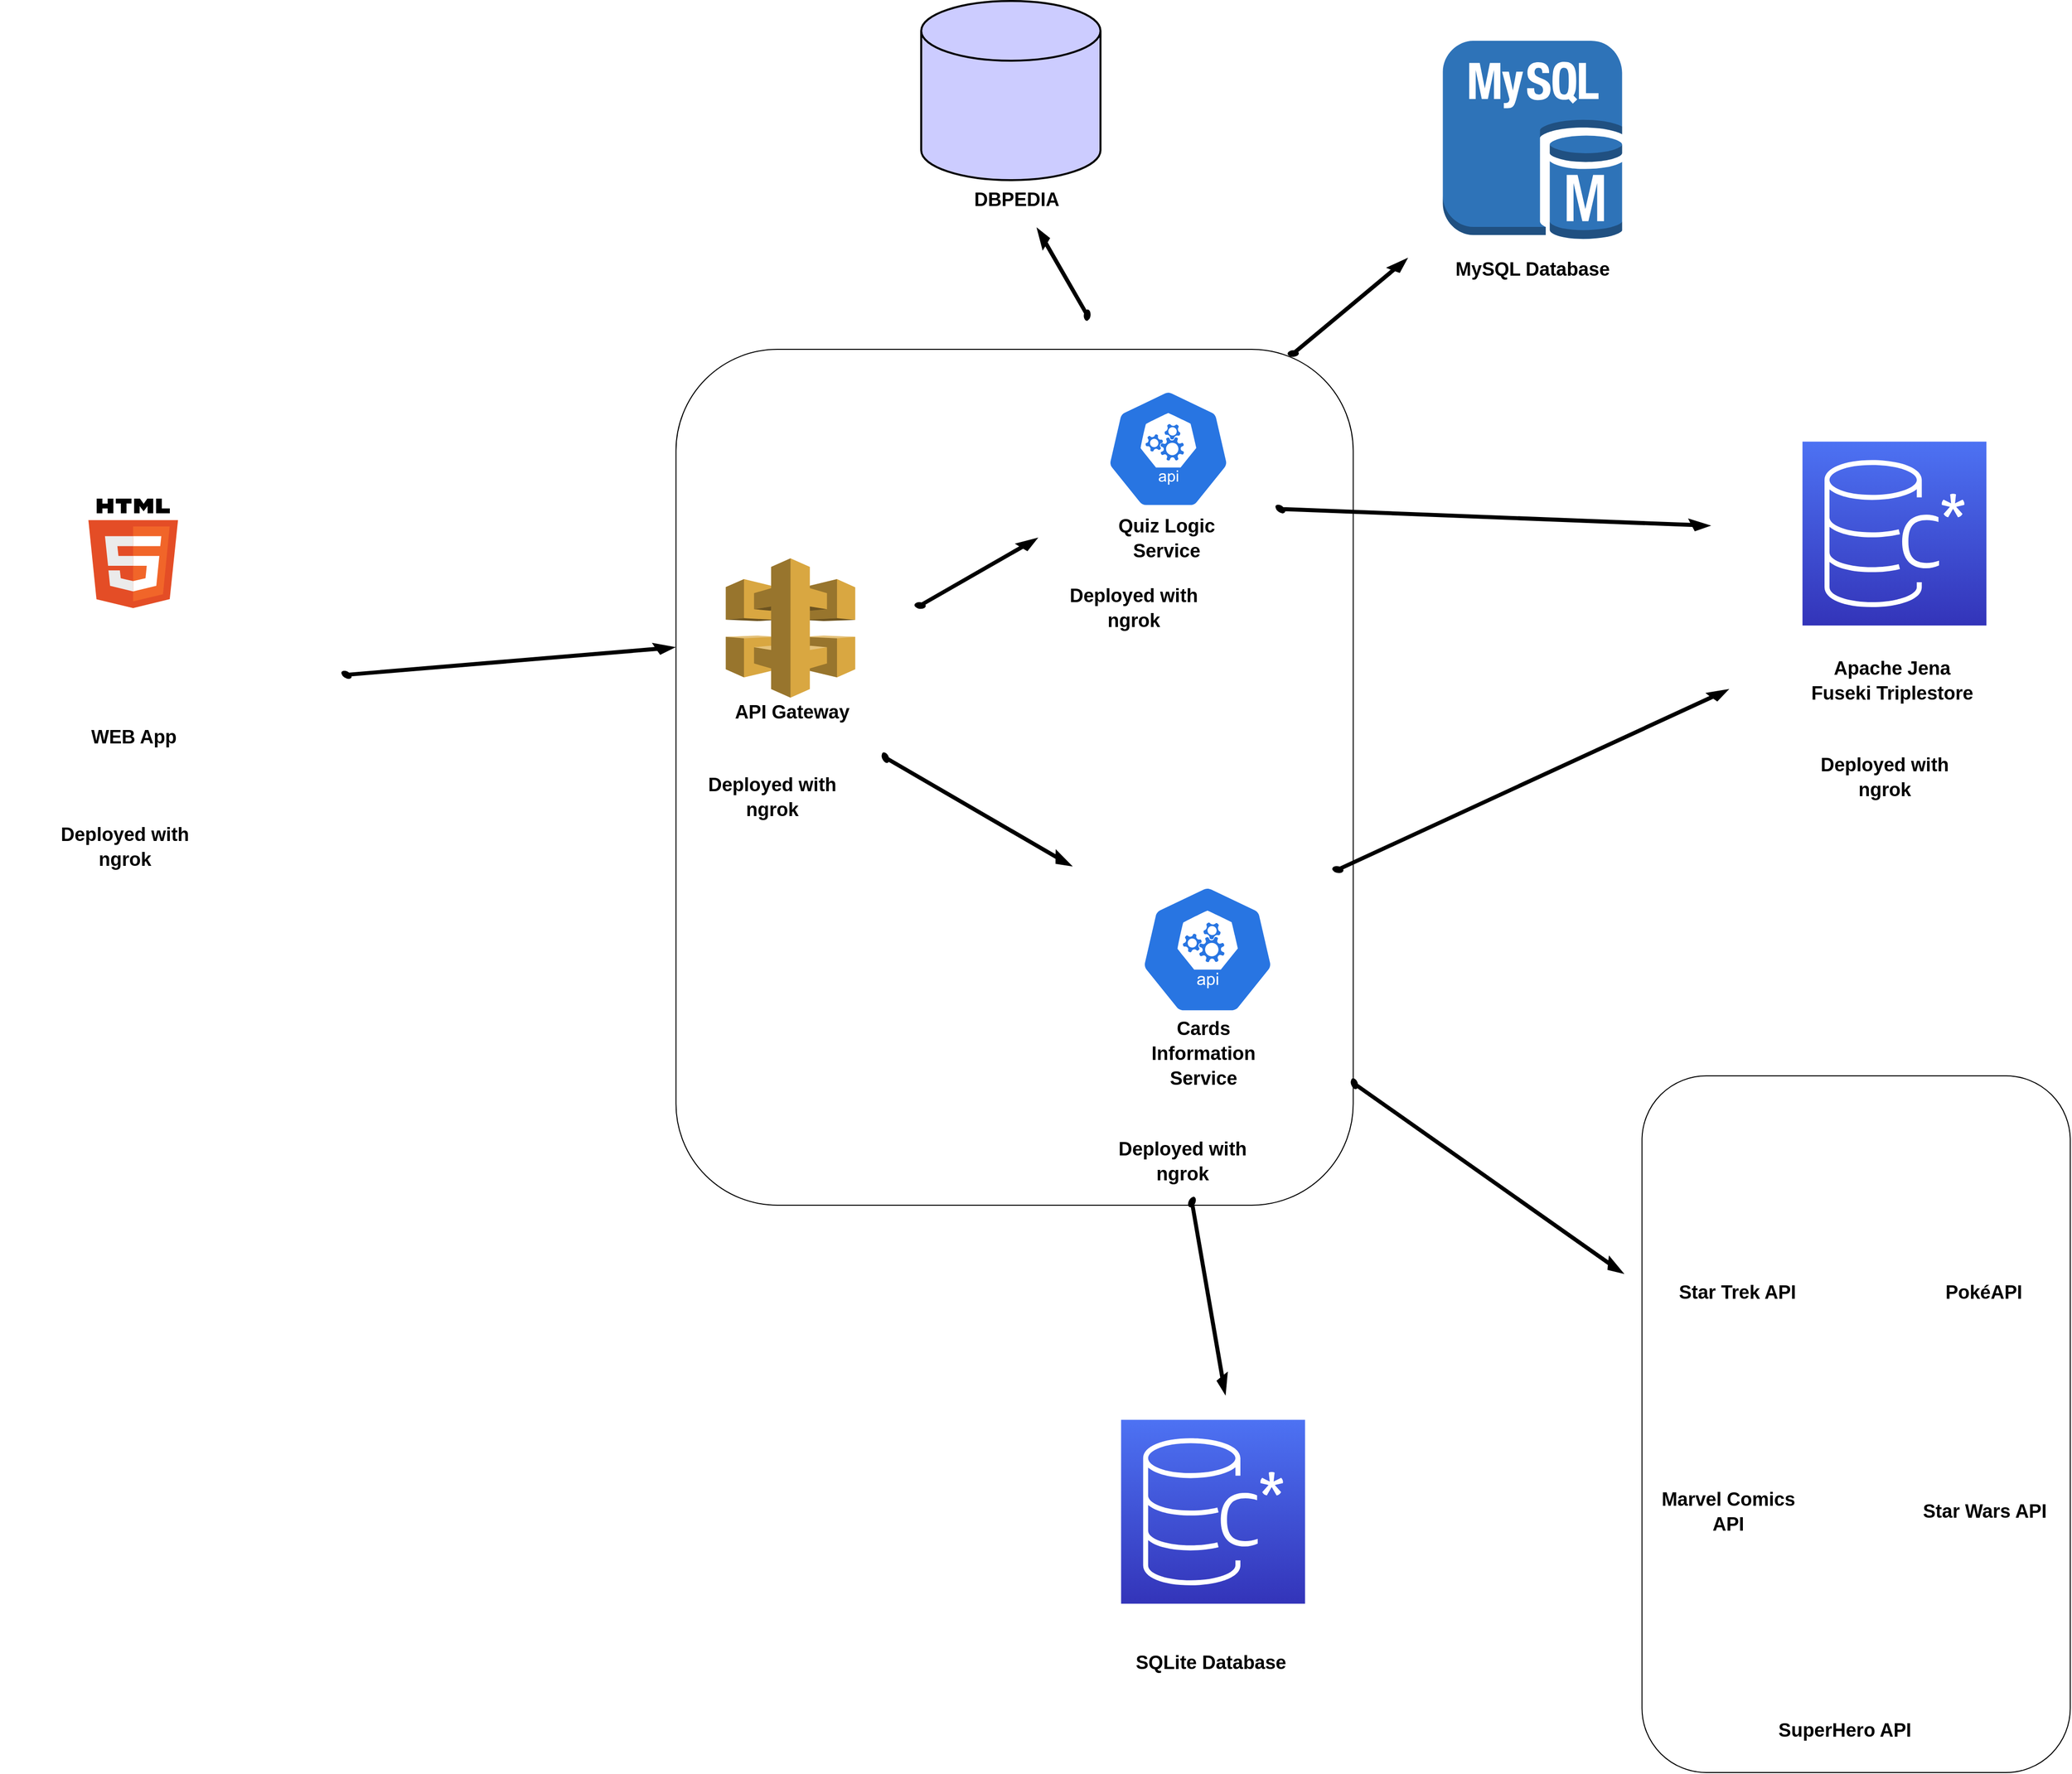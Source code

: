 <mxfile version="20.8.2" type="device"><diagram id="Mt4nswcVBUmeNhiwabmK" name="Page-1"><mxGraphModel dx="2625" dy="245" grid="1" gridSize="10" guides="1" tooltips="1" connect="1" arrows="1" fold="1" page="1" pageScale="1" pageWidth="850" pageHeight="1100" math="0" shadow="0"><root><mxCell id="0"/><mxCell id="1" parent="0"/><mxCell id="g9ZADypqhg6QLtiGfoFn-1" value="" style="outlineConnect=0;dashed=0;verticalLabelPosition=bottom;verticalAlign=top;align=center;html=1;shape=mxgraph.aws3.api_gateway;fillColor=#D9A741;gradientColor=none;" vertex="1" parent="1"><mxGeometry x="878.75" y="1860" width="130" height="140" as="geometry"/></mxCell><mxCell id="g9ZADypqhg6QLtiGfoFn-2" value="" style="verticalLabelPosition=bottom;html=1;verticalAlign=top;strokeWidth=1;align=center;outlineConnect=0;dashed=0;outlineConnect=0;shape=mxgraph.aws3d.arrowNE;fillColor=#000000;aspect=fixed;" vertex="1" parent="1"><mxGeometry x="1068.75" y="1840" width="122.5" height="70" as="geometry"/></mxCell><mxCell id="g9ZADypqhg6QLtiGfoFn-3" value="" style="sketch=0;html=1;dashed=0;whitespace=wrap;fillColor=#2875E2;strokeColor=#ffffff;points=[[0.005,0.63,0],[0.1,0.2,0],[0.9,0.2,0],[0.5,0,0],[0.995,0.63,0],[0.72,0.99,0],[0.5,1,0],[0.28,0.99,0]];verticalLabelPosition=bottom;align=center;verticalAlign=top;shape=mxgraph.kubernetes.icon;prIcon=api" vertex="1" parent="1"><mxGeometry x="1237.5" y="1690" width="171.25" height="120" as="geometry"/></mxCell><mxCell id="g9ZADypqhg6QLtiGfoFn-4" value="" style="verticalLabelPosition=bottom;html=1;verticalAlign=top;strokeWidth=1;align=center;outlineConnect=0;dashed=0;outlineConnect=0;shape=mxgraph.aws3d.arrowNE;fillColor=#000000;aspect=fixed;rotation=60;" vertex="1" parent="1"><mxGeometry x="1033.75" y="2058" width="192.5" height="110" as="geometry"/></mxCell><mxCell id="g9ZADypqhg6QLtiGfoFn-5" value="" style="sketch=0;html=1;dashed=0;whitespace=wrap;fillColor=#2875E2;strokeColor=#ffffff;points=[[0.005,0.63,0],[0.1,0.2,0],[0.9,0.2,0],[0.5,0,0],[0.995,0.63,0],[0.72,0.99,0],[0.5,1,0],[0.28,0.99,0]];verticalLabelPosition=bottom;align=center;verticalAlign=top;shape=mxgraph.kubernetes.icon;prIcon=api" vertex="1" parent="1"><mxGeometry x="1288.75" y="2188" width="147.5" height="130" as="geometry"/></mxCell><mxCell id="g9ZADypqhg6QLtiGfoFn-6" value="&lt;h2 style=&quot;line-height: 130%; font-size: 19px;&quot;&gt;&lt;font style=&quot;font-size: 19px;&quot;&gt;Quiz Logic Service&lt;/font&gt;&lt;/h2&gt;" style="text;html=1;strokeColor=none;fillColor=none;align=center;verticalAlign=middle;whiteSpace=wrap;rounded=0;" vertex="1" parent="1"><mxGeometry x="1245" y="1800" width="152.5" height="80" as="geometry"/></mxCell><mxCell id="g9ZADypqhg6QLtiGfoFn-7" value="&lt;h2 style=&quot;line-height: 130%; font-size: 19px;&quot;&gt;&lt;font style=&quot;font-size: 19px;&quot;&gt;Cards Information Service&lt;/font&gt;&lt;/h2&gt;" style="text;html=1;strokeColor=none;fillColor=none;align=center;verticalAlign=middle;whiteSpace=wrap;rounded=0;" vertex="1" parent="1"><mxGeometry x="1281.75" y="2318" width="152.5" height="80" as="geometry"/></mxCell><mxCell id="g9ZADypqhg6QLtiGfoFn-8" value="&lt;h2 style=&quot;line-height: 130%; font-size: 19px;&quot;&gt;API Gateway&lt;/h2&gt;" style="text;html=1;strokeColor=none;fillColor=none;align=center;verticalAlign=middle;whiteSpace=wrap;rounded=0;" vertex="1" parent="1"><mxGeometry x="868.75" y="1975" width="152.5" height="80" as="geometry"/></mxCell><mxCell id="g9ZADypqhg6QLtiGfoFn-9" value="" style="outlineConnect=0;dashed=0;verticalLabelPosition=bottom;verticalAlign=top;align=center;html=1;shape=mxgraph.aws3.mysql_db_instance;fillColor=#2E73B8;gradientColor=none;fontSize=19;" vertex="1" parent="1"><mxGeometry x="1598.75" y="1340" width="180" height="200" as="geometry"/></mxCell><mxCell id="g9ZADypqhg6QLtiGfoFn-10" value="&lt;h2 style=&quot;line-height: 130%; font-size: 19px;&quot;&gt;MySQL Database&lt;br&gt;&lt;/h2&gt;" style="text;html=1;strokeColor=none;fillColor=none;align=center;verticalAlign=middle;whiteSpace=wrap;rounded=0;" vertex="1" parent="1"><mxGeometry x="1598.75" y="1530" width="180" height="80" as="geometry"/></mxCell><mxCell id="g9ZADypqhg6QLtiGfoFn-11" value="" style="dashed=0;outlineConnect=0;html=1;align=center;labelPosition=center;verticalLabelPosition=bottom;verticalAlign=top;shape=mxgraph.weblogos.html5;fontSize=19;fillColor=#000000;" vertex="1" parent="1"><mxGeometry x="238.75" y="1800" width="90" height="110" as="geometry"/></mxCell><mxCell id="g9ZADypqhg6QLtiGfoFn-12" value="" style="shape=image;html=1;verticalAlign=top;verticalLabelPosition=bottom;labelBackgroundColor=#ffffff;imageAspect=0;aspect=fixed;image=https://cdn1.iconfinder.com/data/icons/bootstrap-vol-3/16/filetype-css-128.png;fontSize=19;fillColor=#000000;" vertex="1" parent="1"><mxGeometry x="338.75" y="1850" width="90" height="90" as="geometry"/></mxCell><mxCell id="g9ZADypqhg6QLtiGfoFn-13" value="" style="shape=image;html=1;verticalAlign=top;verticalLabelPosition=bottom;labelBackgroundColor=#ffffff;imageAspect=0;aspect=fixed;image=https://cdn4.iconfinder.com/data/icons/scripting-and-programming-languages/512/js-128.png;fontSize=19;fillColor=#000000;" vertex="1" parent="1"><mxGeometry x="258.75" y="1940" width="80" height="80" as="geometry"/></mxCell><mxCell id="g9ZADypqhg6QLtiGfoFn-14" value="" style="shape=image;html=1;verticalAlign=top;verticalLabelPosition=bottom;labelBackgroundColor=#ffffff;imageAspect=0;aspect=fixed;image=https://cdn0.iconfinder.com/data/icons/super-batman/24/3151604_-_action_avengers_book_comic_marvel_movie-128.png;fontSize=19;fillColor=#000000;" vertex="1" parent="1"><mxGeometry x="1821" y="2648" width="128" height="128" as="geometry"/></mxCell><mxCell id="g9ZADypqhg6QLtiGfoFn-15" value="" style="shape=image;html=1;verticalAlign=top;verticalLabelPosition=bottom;labelBackgroundColor=#ffffff;imageAspect=0;aspect=fixed;image=https://cdn0.iconfinder.com/data/icons/pokemon-go-vol-2/135/_pikachu-128.png;fontSize=19;fillColor=#000000;" vertex="1" parent="1"><mxGeometry x="2078.75" y="2426" width="128" height="128" as="geometry"/></mxCell><mxCell id="g9ZADypqhg6QLtiGfoFn-16" value="" style="shape=image;html=1;verticalAlign=top;verticalLabelPosition=bottom;labelBackgroundColor=#ffffff;imageAspect=0;aspect=fixed;image=https://cdn0.iconfinder.com/data/icons/super-batman/24/3151557_-_geek_logo_movie_star_trek-128.png;fontSize=19;fillColor=#000000;" vertex="1" parent="1"><mxGeometry x="1821" y="2426" width="140" height="140" as="geometry"/></mxCell><mxCell id="g9ZADypqhg6QLtiGfoFn-17" value="" style="shape=image;html=1;verticalAlign=top;verticalLabelPosition=bottom;labelBackgroundColor=#ffffff;imageAspect=0;aspect=fixed;image=https://cdn0.iconfinder.com/data/icons/super-batman/24/3151564_-_droid_r2d2_robot_star_wars-128.png;fontSize=19;fillColor=#000000;" vertex="1" parent="1"><mxGeometry x="2078.75" y="2650" width="128" height="128" as="geometry"/></mxCell><mxCell id="g9ZADypqhg6QLtiGfoFn-18" value="&lt;h2 style=&quot;line-height: 130%; font-size: 19px;&quot;&gt;Marvel Comics API&lt;/h2&gt;" style="text;html=1;strokeColor=none;fillColor=none;align=center;verticalAlign=middle;whiteSpace=wrap;rounded=0;" vertex="1" parent="1"><mxGeometry x="1808.75" y="2778" width="152.5" height="80" as="geometry"/></mxCell><mxCell id="g9ZADypqhg6QLtiGfoFn-19" value="&lt;h2 style=&quot;line-height: 130%; font-size: 19px;&quot;&gt;&amp;nbsp;Star Trek API&lt;/h2&gt;" style="text;html=1;strokeColor=none;fillColor=none;align=center;verticalAlign=middle;whiteSpace=wrap;rounded=0;" vertex="1" parent="1"><mxGeometry x="1814.75" y="2558" width="154" height="80" as="geometry"/></mxCell><mxCell id="g9ZADypqhg6QLtiGfoFn-20" value="&lt;h2 style=&quot;line-height: 130%; font-size: 19px;&quot;&gt;PokéAPI&lt;/h2&gt;" style="text;html=1;strokeColor=none;fillColor=none;align=center;verticalAlign=middle;whiteSpace=wrap;rounded=0;" vertex="1" parent="1"><mxGeometry x="2064.75" y="2558" width="154" height="80" as="geometry"/></mxCell><mxCell id="g9ZADypqhg6QLtiGfoFn-21" value="&lt;h2 style=&quot;line-height: 130%; font-size: 19px;&quot;&gt;Star Wars API&lt;/h2&gt;" style="text;html=1;strokeColor=none;fillColor=none;align=center;verticalAlign=middle;whiteSpace=wrap;rounded=0;" vertex="1" parent="1"><mxGeometry x="2065.75" y="2778" width="154" height="80" as="geometry"/></mxCell><mxCell id="g9ZADypqhg6QLtiGfoFn-22" value="" style="rounded=1;whiteSpace=wrap;html=1;fontSize=19;fillColor=none;" vertex="1" parent="1"><mxGeometry x="1798.75" y="2380" width="430" height="700" as="geometry"/></mxCell><mxCell id="g9ZADypqhg6QLtiGfoFn-23" value="" style="rounded=1;whiteSpace=wrap;html=1;fontSize=19;fillColor=none;" vertex="1" parent="1"><mxGeometry x="828.75" y="1650" width="680" height="860" as="geometry"/></mxCell><mxCell id="g9ZADypqhg6QLtiGfoFn-24" value="&lt;h2 style=&quot;line-height: 130%; font-size: 19px;&quot;&gt;Apache Jena Fuseki Triplestore&lt;/h2&gt;" style="text;html=1;strokeColor=none;fillColor=none;align=center;verticalAlign=middle;whiteSpace=wrap;rounded=0;" vertex="1" parent="1"><mxGeometry x="1959.88" y="1943.12" width="180" height="80" as="geometry"/></mxCell><mxCell id="g9ZADypqhg6QLtiGfoFn-25" value="&lt;h2 style=&quot;line-height: 130%; font-size: 19px;&quot;&gt;WEB App&lt;br&gt;&lt;/h2&gt;" style="text;html=1;strokeColor=none;fillColor=none;align=center;verticalAlign=middle;whiteSpace=wrap;rounded=0;" vertex="1" parent="1"><mxGeometry x="207.5" y="2000" width="152.5" height="80" as="geometry"/></mxCell><mxCell id="g9ZADypqhg6QLtiGfoFn-26" value="" style="strokeWidth=2;html=1;shape=mxgraph.flowchart.database;whiteSpace=wrap;fillColor=#CCCCFF;" vertex="1" parent="1"><mxGeometry x="1075" y="1300" width="180" height="180" as="geometry"/></mxCell><mxCell id="g9ZADypqhg6QLtiGfoFn-27" value="&lt;h2 style=&quot;line-height: 130%; font-size: 19px;&quot;&gt;DBPEDIA&lt;/h2&gt;" style="text;html=1;strokeColor=none;fillColor=none;align=center;verticalAlign=middle;whiteSpace=wrap;rounded=0;" vertex="1" parent="1"><mxGeometry x="1081.25" y="1460" width="180" height="80" as="geometry"/></mxCell><mxCell id="g9ZADypqhg6QLtiGfoFn-28" value="" style="verticalLabelPosition=bottom;html=1;verticalAlign=top;strokeWidth=1;align=center;outlineConnect=0;dashed=0;outlineConnect=0;shape=mxgraph.aws3d.arrowNE;fillColor=#000000;aspect=fixed;rotation=-90;" vertex="1" parent="1"><mxGeometry x="1171.87" y="1548.38" width="92.12" height="52.64" as="geometry"/></mxCell><mxCell id="g9ZADypqhg6QLtiGfoFn-29" value="" style="verticalLabelPosition=bottom;html=1;verticalAlign=top;strokeWidth=1;align=center;outlineConnect=0;dashed=0;outlineConnect=0;shape=mxgraph.aws3d.arrowNE;fillColor=#000000;aspect=fixed;rotation=5;" vertex="1" parent="1"><mxGeometry x="1496.75" y="1975" width="379.54" height="216.87" as="geometry"/></mxCell><mxCell id="g9ZADypqhg6QLtiGfoFn-30" value="" style="verticalLabelPosition=bottom;html=1;verticalAlign=top;strokeWidth=1;align=center;outlineConnect=0;dashed=0;outlineConnect=0;shape=mxgraph.aws3d.arrowNE;fillColor=#000000;aspect=fixed;rotation=65;" vertex="1" parent="1"><mxGeometry x="1496.75" y="2398" width="291.68" height="166.66" as="geometry"/></mxCell><mxCell id="g9ZADypqhg6QLtiGfoFn-31" value="" style="shape=image;html=1;verticalAlign=top;verticalLabelPosition=bottom;labelBackgroundColor=#ffffff;imageAspect=0;aspect=fixed;image=https://cdn2.iconfinder.com/data/icons/essential-web-5/50/placeholder-dash-dot-disapear-frame-128.png" vertex="1" parent="1"><mxGeometry x="150" y="1770" width="330" height="330" as="geometry"/></mxCell><mxCell id="g9ZADypqhg6QLtiGfoFn-32" value="&lt;h2 style=&quot;line-height: 130%; font-size: 19px;&quot;&gt;Deployed with ngrok&lt;br&gt;&lt;/h2&gt;" style="text;html=1;strokeColor=none;fillColor=none;align=center;verticalAlign=middle;whiteSpace=wrap;rounded=0;" vertex="1" parent="1"><mxGeometry x="198.75" y="2110" width="152.5" height="80" as="geometry"/></mxCell><mxCell id="g9ZADypqhg6QLtiGfoFn-33" value="" style="shape=image;html=1;verticalAlign=top;verticalLabelPosition=bottom;labelBackgroundColor=#ffffff;imageAspect=0;aspect=fixed;image=https://cdn2.iconfinder.com/data/icons/essential-web-5/50/placeholder-dash-dot-disapear-frame-128.png" vertex="1" parent="1"><mxGeometry x="838.75" y="1845" width="210" height="210" as="geometry"/></mxCell><mxCell id="g9ZADypqhg6QLtiGfoFn-34" value="&lt;h2 style=&quot;line-height: 130%; font-size: 19px;&quot;&gt;Deployed with ngrok&lt;br&gt;&lt;/h2&gt;" style="text;html=1;strokeColor=none;fillColor=none;align=center;verticalAlign=middle;whiteSpace=wrap;rounded=0;" vertex="1" parent="1"><mxGeometry x="848.75" y="2060" width="152.5" height="80" as="geometry"/></mxCell><mxCell id="g9ZADypqhg6QLtiGfoFn-35" value="" style="shape=image;html=1;verticalAlign=top;verticalLabelPosition=bottom;labelBackgroundColor=#ffffff;imageAspect=0;aspect=fixed;image=https://cdn2.iconfinder.com/data/icons/essential-web-5/50/placeholder-dash-dot-disapear-frame-128.png" vertex="1" parent="1"><mxGeometry x="1218.75" y="1680" width="200" height="200" as="geometry"/></mxCell><mxCell id="g9ZADypqhg6QLtiGfoFn-36" value="&lt;h2 style=&quot;line-height: 130%; font-size: 19px;&quot;&gt;Deployed with ngrok&lt;br&gt;&lt;/h2&gt;" style="text;html=1;strokeColor=none;fillColor=none;align=center;verticalAlign=middle;whiteSpace=wrap;rounded=0;" vertex="1" parent="1"><mxGeometry x="1211.75" y="1870" width="152.5" height="80" as="geometry"/></mxCell><mxCell id="g9ZADypqhg6QLtiGfoFn-37" value="" style="shape=image;html=1;verticalAlign=top;verticalLabelPosition=bottom;labelBackgroundColor=#ffffff;imageAspect=0;aspect=fixed;image=https://cdn2.iconfinder.com/data/icons/essential-web-5/50/placeholder-dash-dot-disapear-frame-128.png" vertex="1" parent="1"><mxGeometry x="1228.75" y="2168" width="260" height="260" as="geometry"/></mxCell><mxCell id="g9ZADypqhg6QLtiGfoFn-38" value="&lt;h2 style=&quot;line-height: 130%; font-size: 19px;&quot;&gt;Deployed with ngrok&lt;br&gt;&lt;/h2&gt;" style="text;html=1;strokeColor=none;fillColor=none;align=center;verticalAlign=middle;whiteSpace=wrap;rounded=0;" vertex="1" parent="1"><mxGeometry x="1261.25" y="2426" width="152.5" height="80" as="geometry"/></mxCell><mxCell id="g9ZADypqhg6QLtiGfoFn-39" value="" style="shape=image;html=1;verticalAlign=top;verticalLabelPosition=bottom;labelBackgroundColor=#ffffff;imageAspect=0;aspect=fixed;image=https://cdn2.iconfinder.com/data/icons/superhero-neon-circle/64/2-superhero-128.png" vertex="1" parent="1"><mxGeometry x="1936.75" y="2870" width="128" height="128" as="geometry"/></mxCell><mxCell id="g9ZADypqhg6QLtiGfoFn-40" value="&lt;h2 style=&quot;line-height: 130%; font-size: 19px;&quot;&gt;SuperHero API&lt;/h2&gt;" style="text;html=1;strokeColor=none;fillColor=none;align=center;verticalAlign=middle;whiteSpace=wrap;rounded=0;" vertex="1" parent="1"><mxGeometry x="1926.25" y="2998" width="152.5" height="80" as="geometry"/></mxCell><mxCell id="g9ZADypqhg6QLtiGfoFn-41" value="" style="sketch=0;points=[[0,0,0],[0.25,0,0],[0.5,0,0],[0.75,0,0],[1,0,0],[0,1,0],[0.25,1,0],[0.5,1,0],[0.75,1,0],[1,1,0],[0,0.25,0],[0,0.5,0],[0,0.75,0],[1,0.25,0],[1,0.5,0],[1,0.75,0]];outlineConnect=0;fontColor=#232F3E;gradientColor=#4D72F3;gradientDirection=north;fillColor=#3334B9;strokeColor=#ffffff;dashed=0;verticalLabelPosition=bottom;verticalAlign=top;align=center;html=1;fontSize=12;fontStyle=0;aspect=fixed;shape=mxgraph.aws4.resourceIcon;resIcon=mxgraph.aws4.managed_apache_cassandra_service;" vertex="1" parent="1"><mxGeometry x="1275.71" y="2725.66" width="184.68" height="184.68" as="geometry"/></mxCell><mxCell id="g9ZADypqhg6QLtiGfoFn-42" value="" style="verticalLabelPosition=bottom;html=1;verticalAlign=top;strokeWidth=1;align=center;outlineConnect=0;dashed=0;outlineConnect=0;shape=mxgraph.aws3d.arrowNE;fillColor=#000000;aspect=fixed;rotation=-10;" vertex="1" parent="1"><mxGeometry x="1436.25" y="1570" width="134.17" height="76.66" as="geometry"/></mxCell><mxCell id="g9ZADypqhg6QLtiGfoFn-43" value="&lt;h2 style=&quot;line-height: 130%; font-size: 19px;&quot;&gt;SQLite Database&lt;br&gt;&lt;/h2&gt;" style="text;html=1;strokeColor=none;fillColor=none;align=center;verticalAlign=middle;whiteSpace=wrap;rounded=0;" vertex="1" parent="1"><mxGeometry x="1275.71" y="2930" width="180" height="80" as="geometry"/></mxCell><mxCell id="g9ZADypqhg6QLtiGfoFn-44" value="" style="sketch=0;points=[[0,0,0],[0.25,0,0],[0.5,0,0],[0.75,0,0],[1,0,0],[0,1,0],[0.25,1,0],[0.5,1,0],[0.75,1,0],[1,1,0],[0,0.25,0],[0,0.5,0],[0,0.75,0],[1,0.25,0],[1,0.5,0],[1,0.75,0]];outlineConnect=0;fontColor=#232F3E;gradientColor=#4D72F3;gradientDirection=north;fillColor=#3334B9;strokeColor=#ffffff;dashed=0;verticalLabelPosition=bottom;verticalAlign=top;align=center;html=1;fontSize=12;fontStyle=0;aspect=fixed;shape=mxgraph.aws4.resourceIcon;resIcon=mxgraph.aws4.managed_apache_cassandra_service;" vertex="1" parent="1"><mxGeometry x="1959.88" y="1742.78" width="184.68" height="184.68" as="geometry"/></mxCell><mxCell id="g9ZADypqhg6QLtiGfoFn-45" value="" style="verticalLabelPosition=bottom;html=1;verticalAlign=top;strokeWidth=1;align=center;outlineConnect=0;dashed=0;outlineConnect=0;shape=mxgraph.aws3d.arrowNE;fillColor=#000000;aspect=fixed;rotation=110;" vertex="1" parent="1"><mxGeometry x="1275.71" y="2550.46" width="175.02" height="100" as="geometry"/></mxCell><mxCell id="g9ZADypqhg6QLtiGfoFn-46" value="" style="verticalLabelPosition=bottom;html=1;verticalAlign=top;strokeWidth=1;align=center;outlineConnect=0;dashed=0;outlineConnect=0;shape=mxgraph.aws3d.arrowNE;fillColor=#000000;aspect=fixed;rotation=25;" vertex="1" parent="1"><mxGeometry x="513.75" y="1880" width="291.68" height="166.66" as="geometry"/></mxCell><mxCell id="g9ZADypqhg6QLtiGfoFn-48" value="" style="shape=image;html=1;verticalAlign=top;verticalLabelPosition=bottom;labelBackgroundColor=#ffffff;imageAspect=0;aspect=fixed;image=https://cdn2.iconfinder.com/data/icons/essential-web-5/50/placeholder-dash-dot-disapear-frame-128.png" vertex="1" parent="1"><mxGeometry x="1880" y="1700.12" width="339.75" height="339.75" as="geometry"/></mxCell><mxCell id="g9ZADypqhg6QLtiGfoFn-49" value="&lt;h2 style=&quot;line-height: 130%; font-size: 19px;&quot;&gt;Deployed with ngrok&lt;br&gt;&lt;/h2&gt;" style="text;html=1;strokeColor=none;fillColor=none;align=center;verticalAlign=middle;whiteSpace=wrap;rounded=0;" vertex="1" parent="1"><mxGeometry x="1965.88" y="2039.87" width="152.5" height="80" as="geometry"/></mxCell><mxCell id="g9ZADypqhg6QLtiGfoFn-50" value="" style="verticalLabelPosition=bottom;html=1;verticalAlign=top;strokeWidth=1;align=center;outlineConnect=0;dashed=0;outlineConnect=0;shape=mxgraph.aws3d.arrowNE;fillColor=#000000;aspect=fixed;rotation=32;" vertex="1" parent="1"><mxGeometry x="1458.5" y="1710.07" width="379.54" height="216.87" as="geometry"/></mxCell></root></mxGraphModel></diagram></mxfile>